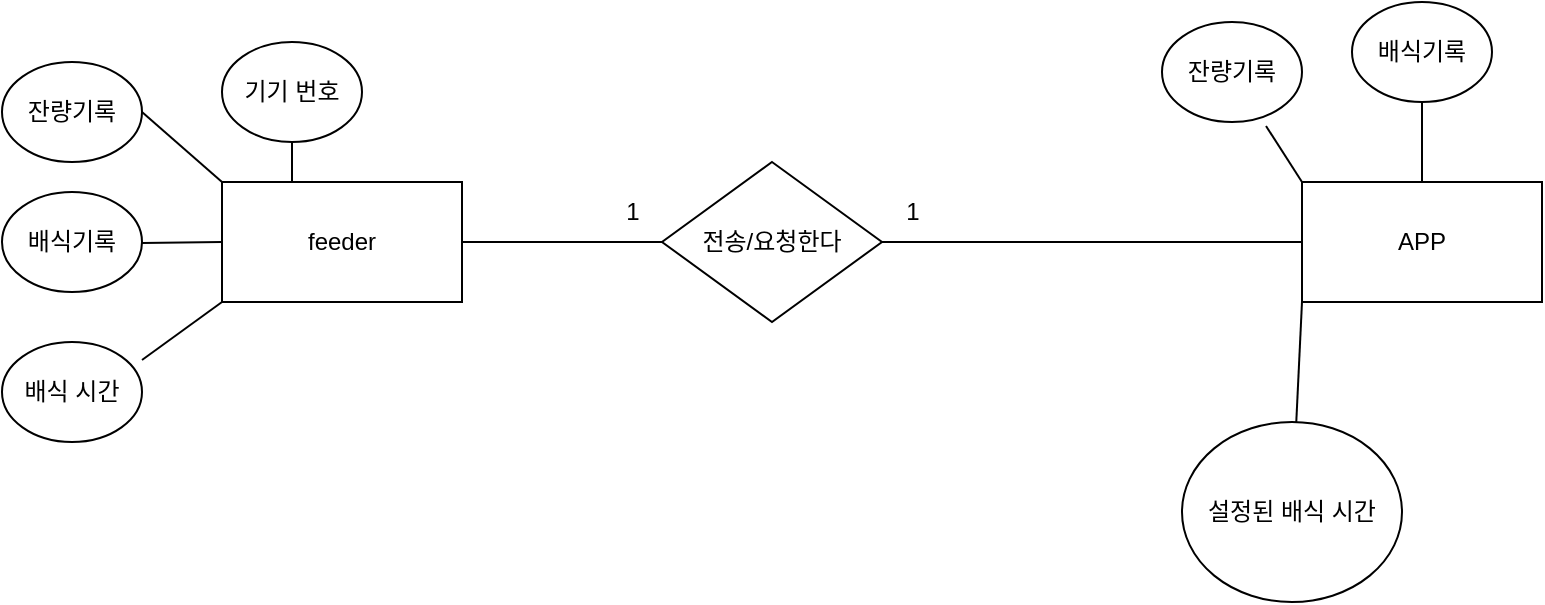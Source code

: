 <mxfile version="24.4.9" type="device">
  <diagram name="페이지-1" id="3sxUNc3sHF4uWzPn6fWs">
    <mxGraphModel dx="1434" dy="780" grid="1" gridSize="10" guides="1" tooltips="1" connect="1" arrows="1" fold="1" page="1" pageScale="1" pageWidth="827" pageHeight="1169" math="0" shadow="0">
      <root>
        <mxCell id="0" />
        <mxCell id="1" parent="0" />
        <mxCell id="8R02hetVk1ahC1JUW0OJ-1" value="APP" style="rounded=0;whiteSpace=wrap;html=1;" vertex="1" parent="1">
          <mxGeometry x="660" y="310" width="120" height="60" as="geometry" />
        </mxCell>
        <mxCell id="8R02hetVk1ahC1JUW0OJ-3" value="feeder" style="rounded=0;whiteSpace=wrap;html=1;" vertex="1" parent="1">
          <mxGeometry x="120" y="310" width="120" height="60" as="geometry" />
        </mxCell>
        <mxCell id="8R02hetVk1ahC1JUW0OJ-4" value="배식기록" style="ellipse;whiteSpace=wrap;html=1;" vertex="1" parent="1">
          <mxGeometry x="685" y="220" width="70" height="50" as="geometry" />
        </mxCell>
        <mxCell id="8R02hetVk1ahC1JUW0OJ-5" value="잔량기록" style="ellipse;whiteSpace=wrap;html=1;" vertex="1" parent="1">
          <mxGeometry x="590" y="230" width="70" height="50" as="geometry" />
        </mxCell>
        <mxCell id="8R02hetVk1ahC1JUW0OJ-6" value="" style="endArrow=none;html=1;rounded=0;entryX=0.5;entryY=1;entryDx=0;entryDy=0;" edge="1" parent="1" source="8R02hetVk1ahC1JUW0OJ-1" target="8R02hetVk1ahC1JUW0OJ-4">
          <mxGeometry width="50" height="50" relative="1" as="geometry">
            <mxPoint x="190" y="430" as="sourcePoint" />
            <mxPoint x="240" y="380" as="targetPoint" />
          </mxGeometry>
        </mxCell>
        <mxCell id="8R02hetVk1ahC1JUW0OJ-8" value="전송/요청한다" style="rhombus;whiteSpace=wrap;html=1;" vertex="1" parent="1">
          <mxGeometry x="340" y="300" width="110" height="80" as="geometry" />
        </mxCell>
        <mxCell id="8R02hetVk1ahC1JUW0OJ-10" value="" style="endArrow=none;html=1;rounded=0;entryX=0;entryY=0.5;entryDx=0;entryDy=0;exitX=1;exitY=0.5;exitDx=0;exitDy=0;" edge="1" parent="1" source="8R02hetVk1ahC1JUW0OJ-8" target="8R02hetVk1ahC1JUW0OJ-1">
          <mxGeometry width="50" height="50" relative="1" as="geometry">
            <mxPoint x="150" y="320" as="sourcePoint" />
            <mxPoint x="168" y="260" as="targetPoint" />
          </mxGeometry>
        </mxCell>
        <mxCell id="8R02hetVk1ahC1JUW0OJ-11" value="1" style="text;html=1;align=center;verticalAlign=middle;resizable=0;points=[];autosize=1;strokeColor=none;fillColor=none;" vertex="1" parent="1">
          <mxGeometry x="310" y="310" width="30" height="30" as="geometry" />
        </mxCell>
        <mxCell id="8R02hetVk1ahC1JUW0OJ-12" value="1" style="text;html=1;align=center;verticalAlign=middle;resizable=0;points=[];autosize=1;strokeColor=none;fillColor=none;" vertex="1" parent="1">
          <mxGeometry x="450" y="310" width="30" height="30" as="geometry" />
        </mxCell>
        <mxCell id="8R02hetVk1ahC1JUW0OJ-14" value="" style="endArrow=none;html=1;rounded=0;exitX=1;exitY=0.5;exitDx=0;exitDy=0;entryX=0;entryY=0.5;entryDx=0;entryDy=0;" edge="1" parent="1" source="8R02hetVk1ahC1JUW0OJ-3" target="8R02hetVk1ahC1JUW0OJ-8">
          <mxGeometry width="50" height="50" relative="1" as="geometry">
            <mxPoint x="570" y="430" as="sourcePoint" />
            <mxPoint x="620" y="380" as="targetPoint" />
          </mxGeometry>
        </mxCell>
        <mxCell id="8R02hetVk1ahC1JUW0OJ-15" value="" style="endArrow=none;html=1;rounded=0;entryX=0;entryY=0;entryDx=0;entryDy=0;exitX=0.743;exitY=1.04;exitDx=0;exitDy=0;exitPerimeter=0;" edge="1" parent="1" source="8R02hetVk1ahC1JUW0OJ-5" target="8R02hetVk1ahC1JUW0OJ-1">
          <mxGeometry width="50" height="50" relative="1" as="geometry">
            <mxPoint x="630" y="270" as="sourcePoint" />
            <mxPoint x="730" y="280" as="targetPoint" />
          </mxGeometry>
        </mxCell>
        <mxCell id="8R02hetVk1ahC1JUW0OJ-17" value="배식기록" style="ellipse;whiteSpace=wrap;html=1;" vertex="1" parent="1">
          <mxGeometry x="10" y="315" width="70" height="50" as="geometry" />
        </mxCell>
        <mxCell id="8R02hetVk1ahC1JUW0OJ-18" value="" style="endArrow=none;html=1;rounded=0;exitX=0;exitY=0.5;exitDx=0;exitDy=0;" edge="1" parent="1" source="8R02hetVk1ahC1JUW0OJ-3" target="8R02hetVk1ahC1JUW0OJ-17">
          <mxGeometry width="50" height="50" relative="1" as="geometry">
            <mxPoint x="570" y="430" as="sourcePoint" />
            <mxPoint x="620" y="380" as="targetPoint" />
          </mxGeometry>
        </mxCell>
        <mxCell id="8R02hetVk1ahC1JUW0OJ-19" value="잔량기록" style="ellipse;whiteSpace=wrap;html=1;" vertex="1" parent="1">
          <mxGeometry x="10" y="250" width="70" height="50" as="geometry" />
        </mxCell>
        <mxCell id="8R02hetVk1ahC1JUW0OJ-20" value="" style="endArrow=none;html=1;rounded=0;exitX=0;exitY=0;exitDx=0;exitDy=0;entryX=1;entryY=0.5;entryDx=0;entryDy=0;" edge="1" parent="1" source="8R02hetVk1ahC1JUW0OJ-3" target="8R02hetVk1ahC1JUW0OJ-19">
          <mxGeometry width="50" height="50" relative="1" as="geometry">
            <mxPoint x="130" y="350" as="sourcePoint" />
            <mxPoint x="90" y="350" as="targetPoint" />
          </mxGeometry>
        </mxCell>
        <mxCell id="8R02hetVk1ahC1JUW0OJ-21" value="기기 번호" style="ellipse;whiteSpace=wrap;html=1;" vertex="1" parent="1">
          <mxGeometry x="120" y="240" width="70" height="50" as="geometry" />
        </mxCell>
        <mxCell id="8R02hetVk1ahC1JUW0OJ-22" value="" style="endArrow=none;html=1;rounded=0;entryX=0.5;entryY=1;entryDx=0;entryDy=0;" edge="1" parent="1" target="8R02hetVk1ahC1JUW0OJ-21">
          <mxGeometry width="50" height="50" relative="1" as="geometry">
            <mxPoint x="155" y="310" as="sourcePoint" />
            <mxPoint x="90" y="285" as="targetPoint" />
          </mxGeometry>
        </mxCell>
        <mxCell id="8R02hetVk1ahC1JUW0OJ-24" value="배식 시간" style="ellipse;whiteSpace=wrap;html=1;" vertex="1" parent="1">
          <mxGeometry x="10" y="390" width="70" height="50" as="geometry" />
        </mxCell>
        <mxCell id="8R02hetVk1ahC1JUW0OJ-25" value="" style="endArrow=none;html=1;rounded=0;exitX=0;exitY=1;exitDx=0;exitDy=0;entryX=1;entryY=0.18;entryDx=0;entryDy=0;entryPerimeter=0;" edge="1" parent="1" source="8R02hetVk1ahC1JUW0OJ-3" target="8R02hetVk1ahC1JUW0OJ-24">
          <mxGeometry width="50" height="50" relative="1" as="geometry">
            <mxPoint x="130" y="350" as="sourcePoint" />
            <mxPoint x="90" y="350" as="targetPoint" />
          </mxGeometry>
        </mxCell>
        <mxCell id="8R02hetVk1ahC1JUW0OJ-27" value="설정된 배식 시간" style="ellipse;whiteSpace=wrap;html=1;" vertex="1" parent="1">
          <mxGeometry x="600" y="430" width="110" height="90" as="geometry" />
        </mxCell>
        <mxCell id="8R02hetVk1ahC1JUW0OJ-28" value="" style="endArrow=none;html=1;rounded=0;entryX=0;entryY=1;entryDx=0;entryDy=0;" edge="1" parent="1" source="8R02hetVk1ahC1JUW0OJ-27" target="8R02hetVk1ahC1JUW0OJ-1">
          <mxGeometry width="50" height="50" relative="1" as="geometry">
            <mxPoint x="730" y="440" as="sourcePoint" />
            <mxPoint x="730" y="380" as="targetPoint" />
          </mxGeometry>
        </mxCell>
      </root>
    </mxGraphModel>
  </diagram>
</mxfile>
